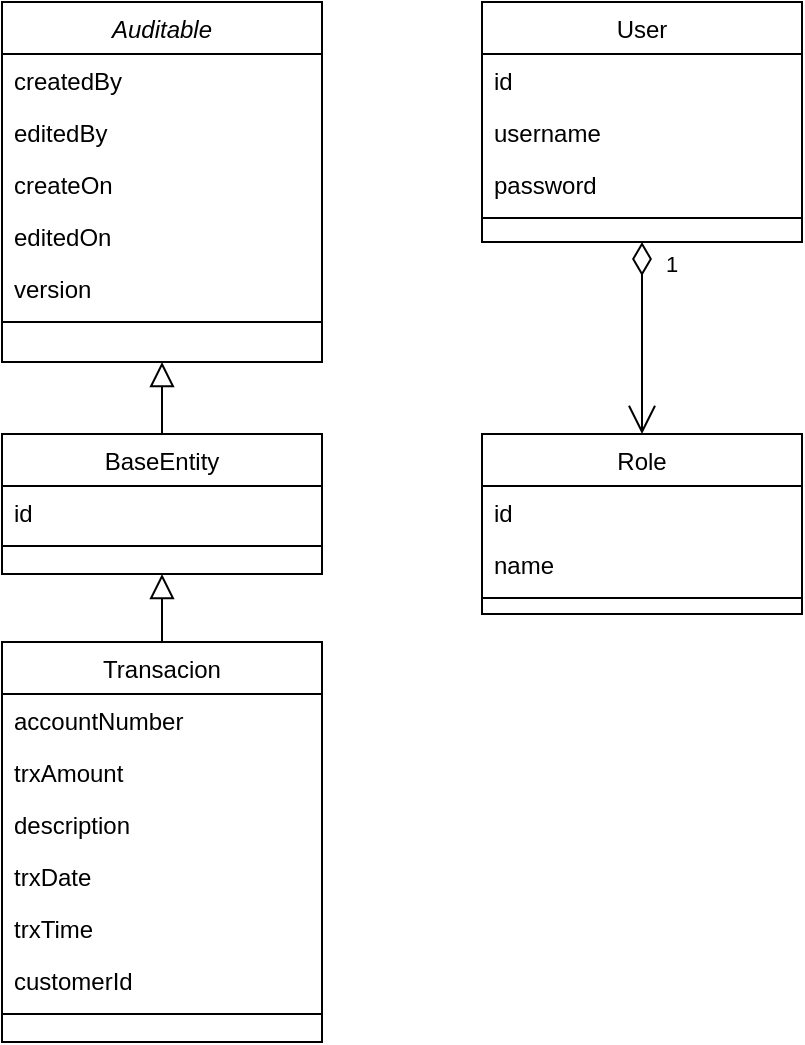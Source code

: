<mxfile version="13.5.7" type="device" pages="4"><diagram id="C5RBs43oDa-KdzZeNtuy" name="Class Diagram"><mxGraphModel dx="1106" dy="780" grid="1" gridSize="10" guides="1" tooltips="1" connect="1" arrows="1" fold="1" page="1" pageScale="1" pageWidth="827" pageHeight="1169" math="0" shadow="0"><root><mxCell id="WIyWlLk6GJQsqaUBKTNV-0"/><mxCell id="WIyWlLk6GJQsqaUBKTNV-1" parent="WIyWlLk6GJQsqaUBKTNV-0"/><mxCell id="zkfFHV4jXpPFQw0GAbJ--12" value="" style="endArrow=block;endSize=10;endFill=0;shadow=0;strokeWidth=1;rounded=0;edgeStyle=elbowEdgeStyle;elbow=vertical;entryX=0.5;entryY=1;entryDx=0;entryDy=0;" parent="WIyWlLk6GJQsqaUBKTNV-1" source="zkfFHV4jXpPFQw0GAbJ--6" target="zkfFHV4jXpPFQw0GAbJ--13" edge="1"><mxGeometry width="160" relative="1" as="geometry"><mxPoint x="200" y="203" as="sourcePoint"/><mxPoint x="390" y="429" as="targetPoint"/><Array as="points"><mxPoint x="280" y="460"/><mxPoint x="290" y="440"/></Array></mxGeometry></mxCell><mxCell id="zkfFHV4jXpPFQw0GAbJ--16" value="" style="endArrow=block;endSize=10;endFill=0;shadow=0;strokeWidth=1;rounded=0;edgeStyle=elbowEdgeStyle;elbow=vertical;" parent="WIyWlLk6GJQsqaUBKTNV-1" source="zkfFHV4jXpPFQw0GAbJ--13" target="zkfFHV4jXpPFQw0GAbJ--0" edge="1"><mxGeometry width="160" relative="1" as="geometry"><mxPoint x="210" y="373" as="sourcePoint"/><mxPoint x="310" y="271" as="targetPoint"/></mxGeometry></mxCell><mxCell id="zkfFHV4jXpPFQw0GAbJ--0" value="Auditable" style="swimlane;fontStyle=2;align=center;verticalAlign=top;childLayout=stackLayout;horizontal=1;startSize=26;horizontalStack=0;resizeParent=1;resizeLast=0;collapsible=1;marginBottom=0;rounded=0;shadow=0;strokeWidth=1;" parent="WIyWlLk6GJQsqaUBKTNV-1" vertex="1"><mxGeometry x="200" y="120" width="160" height="180" as="geometry"><mxRectangle x="230" y="140" width="160" height="26" as="alternateBounds"/></mxGeometry></mxCell><mxCell id="zkfFHV4jXpPFQw0GAbJ--1" value="createdBy" style="text;align=left;verticalAlign=top;spacingLeft=4;spacingRight=4;overflow=hidden;rotatable=0;points=[[0,0.5],[1,0.5]];portConstraint=eastwest;" parent="zkfFHV4jXpPFQw0GAbJ--0" vertex="1"><mxGeometry y="26" width="160" height="26" as="geometry"/></mxCell><mxCell id="zkfFHV4jXpPFQw0GAbJ--2" value="editedBy" style="text;align=left;verticalAlign=top;spacingLeft=4;spacingRight=4;overflow=hidden;rotatable=0;points=[[0,0.5],[1,0.5]];portConstraint=eastwest;rounded=0;shadow=0;html=0;" parent="zkfFHV4jXpPFQw0GAbJ--0" vertex="1"><mxGeometry y="52" width="160" height="26" as="geometry"/></mxCell><mxCell id="zkfFHV4jXpPFQw0GAbJ--3" value="createOn" style="text;align=left;verticalAlign=top;spacingLeft=4;spacingRight=4;overflow=hidden;rotatable=0;points=[[0,0.5],[1,0.5]];portConstraint=eastwest;rounded=0;shadow=0;html=0;" parent="zkfFHV4jXpPFQw0GAbJ--0" vertex="1"><mxGeometry y="78" width="160" height="26" as="geometry"/></mxCell><mxCell id="bzqabQ6r6UkUKJUCc8Vn-1" value="editedOn" style="text;align=left;verticalAlign=top;spacingLeft=4;spacingRight=4;overflow=hidden;rotatable=0;points=[[0,0.5],[1,0.5]];portConstraint=eastwest;rounded=0;shadow=0;html=0;" parent="zkfFHV4jXpPFQw0GAbJ--0" vertex="1"><mxGeometry y="104" width="160" height="26" as="geometry"/></mxCell><mxCell id="bzqabQ6r6UkUKJUCc8Vn-0" value="version" style="text;align=left;verticalAlign=top;spacingLeft=4;spacingRight=4;overflow=hidden;rotatable=0;points=[[0,0.5],[1,0.5]];portConstraint=eastwest;rounded=0;shadow=0;html=0;" parent="zkfFHV4jXpPFQw0GAbJ--0" vertex="1"><mxGeometry y="130" width="160" height="26" as="geometry"/></mxCell><mxCell id="zkfFHV4jXpPFQw0GAbJ--4" value="" style="line;html=1;strokeWidth=1;align=left;verticalAlign=middle;spacingTop=-1;spacingLeft=3;spacingRight=3;rotatable=0;labelPosition=right;points=[];portConstraint=eastwest;" parent="zkfFHV4jXpPFQw0GAbJ--0" vertex="1"><mxGeometry y="156" width="160" height="8" as="geometry"/></mxCell><mxCell id="zkfFHV4jXpPFQw0GAbJ--13" value="BaseEntity" style="swimlane;fontStyle=0;align=center;verticalAlign=top;childLayout=stackLayout;horizontal=1;startSize=26;horizontalStack=0;resizeParent=1;resizeLast=0;collapsible=1;marginBottom=0;rounded=0;shadow=0;strokeWidth=1;" parent="WIyWlLk6GJQsqaUBKTNV-1" vertex="1"><mxGeometry x="200" y="336" width="160" height="70" as="geometry"><mxRectangle x="340" y="380" width="170" height="26" as="alternateBounds"/></mxGeometry></mxCell><mxCell id="zkfFHV4jXpPFQw0GAbJ--14" value="id" style="text;align=left;verticalAlign=top;spacingLeft=4;spacingRight=4;overflow=hidden;rotatable=0;points=[[0,0.5],[1,0.5]];portConstraint=eastwest;" parent="zkfFHV4jXpPFQw0GAbJ--13" vertex="1"><mxGeometry y="26" width="160" height="26" as="geometry"/></mxCell><mxCell id="zkfFHV4jXpPFQw0GAbJ--15" value="" style="line;html=1;strokeWidth=1;align=left;verticalAlign=middle;spacingTop=-1;spacingLeft=3;spacingRight=3;rotatable=0;labelPosition=right;points=[];portConstraint=eastwest;" parent="zkfFHV4jXpPFQw0GAbJ--13" vertex="1"><mxGeometry y="52" width="160" height="8" as="geometry"/></mxCell><mxCell id="zkfFHV4jXpPFQw0GAbJ--17" value="User" style="swimlane;fontStyle=0;align=center;verticalAlign=top;childLayout=stackLayout;horizontal=1;startSize=26;horizontalStack=0;resizeParent=1;resizeLast=0;collapsible=1;marginBottom=0;rounded=0;shadow=0;strokeWidth=1;" parent="WIyWlLk6GJQsqaUBKTNV-1" vertex="1"><mxGeometry x="440" y="120" width="160" height="120" as="geometry"><mxRectangle x="550" y="140" width="160" height="26" as="alternateBounds"/></mxGeometry></mxCell><mxCell id="zkfFHV4jXpPFQw0GAbJ--19" value="id" style="text;align=left;verticalAlign=top;spacingLeft=4;spacingRight=4;overflow=hidden;rotatable=0;points=[[0,0.5],[1,0.5]];portConstraint=eastwest;rounded=0;shadow=0;html=0;" parent="zkfFHV4jXpPFQw0GAbJ--17" vertex="1"><mxGeometry y="26" width="160" height="26" as="geometry"/></mxCell><mxCell id="zkfFHV4jXpPFQw0GAbJ--18" value="username" style="text;align=left;verticalAlign=top;spacingLeft=4;spacingRight=4;overflow=hidden;rotatable=0;points=[[0,0.5],[1,0.5]];portConstraint=eastwest;" parent="zkfFHV4jXpPFQw0GAbJ--17" vertex="1"><mxGeometry y="52" width="160" height="26" as="geometry"/></mxCell><mxCell id="zkfFHV4jXpPFQw0GAbJ--20" value="password" style="text;align=left;verticalAlign=top;spacingLeft=4;spacingRight=4;overflow=hidden;rotatable=0;points=[[0,0.5],[1,0.5]];portConstraint=eastwest;rounded=0;shadow=0;html=0;" parent="zkfFHV4jXpPFQw0GAbJ--17" vertex="1"><mxGeometry y="78" width="160" height="26" as="geometry"/></mxCell><mxCell id="zkfFHV4jXpPFQw0GAbJ--23" value="" style="line;html=1;strokeWidth=1;align=left;verticalAlign=middle;spacingTop=-1;spacingLeft=3;spacingRight=3;rotatable=0;labelPosition=right;points=[];portConstraint=eastwest;" parent="zkfFHV4jXpPFQw0GAbJ--17" vertex="1"><mxGeometry y="104" width="160" height="8" as="geometry"/></mxCell><mxCell id="zkfFHV4jXpPFQw0GAbJ--6" value="Transacion" style="swimlane;fontStyle=0;align=center;verticalAlign=top;childLayout=stackLayout;horizontal=1;startSize=26;horizontalStack=0;resizeParent=1;resizeLast=0;collapsible=1;marginBottom=0;rounded=0;shadow=0;strokeWidth=1;" parent="WIyWlLk6GJQsqaUBKTNV-1" vertex="1"><mxGeometry x="200" y="440" width="160" height="200" as="geometry"><mxRectangle x="130" y="380" width="160" height="26" as="alternateBounds"/></mxGeometry></mxCell><mxCell id="zkfFHV4jXpPFQw0GAbJ--7" value="accountNumber" style="text;align=left;verticalAlign=top;spacingLeft=4;spacingRight=4;overflow=hidden;rotatable=0;points=[[0,0.5],[1,0.5]];portConstraint=eastwest;" parent="zkfFHV4jXpPFQw0GAbJ--6" vertex="1"><mxGeometry y="26" width="160" height="26" as="geometry"/></mxCell><mxCell id="bzqabQ6r6UkUKJUCc8Vn-3" value="trxAmount" style="text;align=left;verticalAlign=top;spacingLeft=4;spacingRight=4;overflow=hidden;rotatable=0;points=[[0,0.5],[1,0.5]];portConstraint=eastwest;rounded=0;shadow=0;html=0;" parent="zkfFHV4jXpPFQw0GAbJ--6" vertex="1"><mxGeometry y="52" width="160" height="26" as="geometry"/></mxCell><mxCell id="bzqabQ6r6UkUKJUCc8Vn-2" value="description" style="text;align=left;verticalAlign=top;spacingLeft=4;spacingRight=4;overflow=hidden;rotatable=0;points=[[0,0.5],[1,0.5]];portConstraint=eastwest;rounded=0;shadow=0;html=0;" parent="zkfFHV4jXpPFQw0GAbJ--6" vertex="1"><mxGeometry y="78" width="160" height="26" as="geometry"/></mxCell><mxCell id="bzqabQ6r6UkUKJUCc8Vn-4" value="trxDate" style="text;align=left;verticalAlign=top;spacingLeft=4;spacingRight=4;overflow=hidden;rotatable=0;points=[[0,0.5],[1,0.5]];portConstraint=eastwest;rounded=0;shadow=0;html=0;" parent="zkfFHV4jXpPFQw0GAbJ--6" vertex="1"><mxGeometry y="104" width="160" height="26" as="geometry"/></mxCell><mxCell id="bzqabQ6r6UkUKJUCc8Vn-5" value="trxTime" style="text;align=left;verticalAlign=top;spacingLeft=4;spacingRight=4;overflow=hidden;rotatable=0;points=[[0,0.5],[1,0.5]];portConstraint=eastwest;rounded=0;shadow=0;html=0;" parent="zkfFHV4jXpPFQw0GAbJ--6" vertex="1"><mxGeometry y="130" width="160" height="26" as="geometry"/></mxCell><mxCell id="zkfFHV4jXpPFQw0GAbJ--8" value="customerId" style="text;align=left;verticalAlign=top;spacingLeft=4;spacingRight=4;overflow=hidden;rotatable=0;points=[[0,0.5],[1,0.5]];portConstraint=eastwest;rounded=0;shadow=0;html=0;" parent="zkfFHV4jXpPFQw0GAbJ--6" vertex="1"><mxGeometry y="156" width="160" height="26" as="geometry"/></mxCell><mxCell id="zkfFHV4jXpPFQw0GAbJ--9" value="" style="line;html=1;strokeWidth=1;align=left;verticalAlign=middle;spacingTop=-1;spacingLeft=3;spacingRight=3;rotatable=0;labelPosition=right;points=[];portConstraint=eastwest;" parent="zkfFHV4jXpPFQw0GAbJ--6" vertex="1"><mxGeometry y="182" width="160" height="8" as="geometry"/></mxCell><mxCell id="bzqabQ6r6UkUKJUCc8Vn-7" value="Role" style="swimlane;fontStyle=0;align=center;verticalAlign=top;childLayout=stackLayout;horizontal=1;startSize=26;horizontalStack=0;resizeParent=1;resizeLast=0;collapsible=1;marginBottom=0;rounded=0;shadow=0;strokeWidth=1;" parent="WIyWlLk6GJQsqaUBKTNV-1" vertex="1"><mxGeometry x="440" y="336" width="160" height="90" as="geometry"><mxRectangle x="550" y="140" width="160" height="26" as="alternateBounds"/></mxGeometry></mxCell><mxCell id="bzqabQ6r6UkUKJUCc8Vn-8" value="id" style="text;align=left;verticalAlign=top;spacingLeft=4;spacingRight=4;overflow=hidden;rotatable=0;points=[[0,0.5],[1,0.5]];portConstraint=eastwest;rounded=0;shadow=0;html=0;" parent="bzqabQ6r6UkUKJUCc8Vn-7" vertex="1"><mxGeometry y="26" width="160" height="26" as="geometry"/></mxCell><mxCell id="bzqabQ6r6UkUKJUCc8Vn-9" value="name" style="text;align=left;verticalAlign=top;spacingLeft=4;spacingRight=4;overflow=hidden;rotatable=0;points=[[0,0.5],[1,0.5]];portConstraint=eastwest;" parent="bzqabQ6r6UkUKJUCc8Vn-7" vertex="1"><mxGeometry y="52" width="160" height="26" as="geometry"/></mxCell><mxCell id="bzqabQ6r6UkUKJUCc8Vn-11" value="" style="line;html=1;strokeWidth=1;align=left;verticalAlign=middle;spacingTop=-1;spacingLeft=3;spacingRight=3;rotatable=0;labelPosition=right;points=[];portConstraint=eastwest;" parent="bzqabQ6r6UkUKJUCc8Vn-7" vertex="1"><mxGeometry y="78" width="160" height="8" as="geometry"/></mxCell><mxCell id="bzqabQ6r6UkUKJUCc8Vn-13" value="1" style="endArrow=open;html=1;endSize=12;startArrow=diamondThin;startSize=14;startFill=0;edgeStyle=orthogonalEdgeStyle;align=left;verticalAlign=bottom;exitX=0.5;exitY=1;exitDx=0;exitDy=0;entryX=0.5;entryY=0;entryDx=0;entryDy=0;" parent="WIyWlLk6GJQsqaUBKTNV-1" source="zkfFHV4jXpPFQw0GAbJ--17" target="bzqabQ6r6UkUKJUCc8Vn-7" edge="1"><mxGeometry x="-0.583" y="10" relative="1" as="geometry"><mxPoint x="490" y="270" as="sourcePoint"/><mxPoint x="650" y="270" as="targetPoint"/><mxPoint as="offset"/></mxGeometry></mxCell></root></mxGraphModel></diagram><diagram id="LZ4tkAkGrH-Ruo1kleOr" name="Signup - Activity Diagram"><mxGraphModel dx="1106" dy="780" grid="1" gridSize="10" guides="1" tooltips="1" connect="1" arrows="1" fold="1" page="1" pageScale="1" pageWidth="827" pageHeight="1169" math="0" shadow="0"><root><mxCell id="kG45LGIuuzoDZoJVdzLA-0"/><mxCell id="kG45LGIuuzoDZoJVdzLA-1" parent="kG45LGIuuzoDZoJVdzLA-0"/><mxCell id="yp9Uej24bDXk_HZz9GEA-0" value="Sign up" style="swimlane;html=1;childLayout=stackLayout;startSize=20;rounded=0;shadow=0;comic=0;labelBackgroundColor=none;strokeWidth=1;fontFamily=Verdana;fontSize=12;align=center;" parent="kG45LGIuuzoDZoJVdzLA-1" vertex="1"><mxGeometry x="40" y="20" width="750" height="720" as="geometry"/></mxCell><mxCell id="yp9Uej24bDXk_HZz9GEA-1" value="Database" style="swimlane;html=1;startSize=20;" parent="yp9Uej24bDXk_HZz9GEA-0" vertex="1"><mxGeometry y="20" width="250" height="700" as="geometry"/></mxCell><mxCell id="yp9Uej24bDXk_HZz9GEA-33" value="Check DB" style="rounded=1;whiteSpace=wrap;html=1;shadow=0;comic=0;labelBackgroundColor=none;strokeWidth=1;fontFamily=Verdana;fontSize=12;align=center;arcSize=50;" parent="yp9Uej24bDXk_HZz9GEA-1" vertex="1"><mxGeometry x="75" y="210" width="100" height="30" as="geometry"/></mxCell><mxCell id="yp9Uej24bDXk_HZz9GEA-20" value="save user" style="rounded=1;whiteSpace=wrap;html=1;shadow=0;comic=0;labelBackgroundColor=none;strokeWidth=1;fontFamily=Verdana;fontSize=12;align=center;arcSize=50;" parent="yp9Uej24bDXk_HZz9GEA-1" vertex="1"><mxGeometry x="70" y="530" width="100" height="30" as="geometry"/></mxCell><mxCell id="yp9Uej24bDXk_HZz9GEA-10" value="Server" style="swimlane;html=1;startSize=20;" parent="yp9Uej24bDXk_HZz9GEA-0" vertex="1"><mxGeometry x="250" y="20" width="250" height="700" as="geometry"/></mxCell><mxCell id="tlFy95nyexxjI5gqX475-6" style="edgeStyle=orthogonalEdgeStyle;rounded=0;orthogonalLoop=1;jettySize=auto;html=1;entryX=0.5;entryY=0;entryDx=0;entryDy=0;" parent="yp9Uej24bDXk_HZz9GEA-10" source="tlFy95nyexxjI5gqX475-4" target="yp9Uej24bDXk_HZz9GEA-13" edge="1"><mxGeometry relative="1" as="geometry"/></mxCell><mxCell id="tlFy95nyexxjI5gqX475-4" value="" style="rhombus;whiteSpace=wrap;html=1;" parent="yp9Uej24bDXk_HZz9GEA-10" vertex="1"><mxGeometry x="70" y="280" width="80" height="80" as="geometry"/></mxCell><mxCell id="yp9Uej24bDXk_HZz9GEA-31" value="check username" style="rounded=1;whiteSpace=wrap;html=1;shadow=0;comic=0;labelBackgroundColor=none;strokeWidth=1;fontFamily=Verdana;fontSize=12;align=center;arcSize=50;" parent="yp9Uej24bDXk_HZz9GEA-10" vertex="1"><mxGeometry x="60" y="160" width="100" height="30" as="geometry"/></mxCell><mxCell id="yp9Uej24bDXk_HZz9GEA-13" value="Register" style="rounded=1;whiteSpace=wrap;html=1;shadow=0;comic=0;labelBackgroundColor=none;strokeWidth=1;fontFamily=Verdana;fontSize=12;align=center;arcSize=50;" parent="yp9Uej24bDXk_HZz9GEA-10" vertex="1"><mxGeometry x="64" y="450" width="100" height="30" as="geometry"/></mxCell><mxCell id="tlFy95nyexxjI5gqX475-9" value="username was free" style="text;html=1;strokeColor=none;fillColor=none;align=center;verticalAlign=middle;whiteSpace=wrap;rounded=0;" parent="yp9Uej24bDXk_HZz9GEA-10" vertex="1"><mxGeometry x="-10" y="390" width="110" height="20" as="geometry"/></mxCell><mxCell id="yp9Uej24bDXk_HZz9GEA-26" value="Lane 3" style="swimlane;html=1;startSize=20;" parent="yp9Uej24bDXk_HZz9GEA-0" vertex="1"><mxGeometry x="500" y="20" width="250" height="700" as="geometry"/></mxCell><mxCell id="yp9Uej24bDXk_HZz9GEA-27" style="edgeStyle=orthogonalEdgeStyle;rounded=0;html=1;labelBackgroundColor=none;startArrow=none;startFill=0;startSize=5;endArrow=classicThin;endFill=1;endSize=5;jettySize=auto;orthogonalLoop=1;strokeWidth=1;fontFamily=Verdana;fontSize=12" parent="yp9Uej24bDXk_HZz9GEA-26" source="yp9Uej24bDXk_HZz9GEA-28" target="yp9Uej24bDXk_HZz9GEA-29" edge="1"><mxGeometry relative="1" as="geometry"/></mxCell><mxCell id="tlFy95nyexxjI5gqX475-11" value="username exists" style="text;html=1;strokeColor=none;fillColor=none;align=center;verticalAlign=middle;whiteSpace=wrap;rounded=0;" parent="yp9Uej24bDXk_HZz9GEA-26" vertex="1"><mxGeometry y="300" width="110" height="20" as="geometry"/></mxCell><mxCell id="yp9Uej24bDXk_HZz9GEA-28" value="" style="ellipse;whiteSpace=wrap;html=1;rounded=0;shadow=0;comic=0;labelBackgroundColor=none;strokeWidth=1;fillColor=#000000;fontFamily=Verdana;fontSize=12;align=center;" parent="yp9Uej24bDXk_HZz9GEA-26" vertex="1"><mxGeometry x="80" y="40" width="40" height="40" as="geometry"/></mxCell><mxCell id="yp9Uej24bDXk_HZz9GEA-29" value="sign up" style="rounded=1;whiteSpace=wrap;html=1;shadow=0;comic=0;labelBackgroundColor=none;strokeWidth=1;fontFamily=Verdana;fontSize=12;align=center;arcSize=50;" parent="yp9Uej24bDXk_HZz9GEA-26" vertex="1"><mxGeometry x="50" y="110" width="100" height="30" as="geometry"/></mxCell><mxCell id="tlFy95nyexxjI5gqX475-1" value="" style="ellipse;html=1;shape=endState;fillColor=#000000;strokeColor=#ff0000;" parent="yp9Uej24bDXk_HZz9GEA-26" vertex="1"><mxGeometry x="85" y="648" width="30" height="30" as="geometry"/></mxCell><mxCell id="tlFy95nyexxjI5gqX475-13" style="edgeStyle=orthogonalEdgeStyle;rounded=0;orthogonalLoop=1;jettySize=auto;html=1;entryX=0.5;entryY=1;entryDx=0;entryDy=0;dashed=1;" parent="yp9Uej24bDXk_HZz9GEA-26" source="tlFy95nyexxjI5gqX475-12" target="yp9Uej24bDXk_HZz9GEA-29" edge="1"><mxGeometry relative="1" as="geometry"/></mxCell><mxCell id="tlFy95nyexxjI5gqX475-12" value="&lt;span style=&quot;color: rgb(80 , 80 , 80) ; font-family: &amp;#34;opensans&amp;#34; , &amp;#34;helvetica&amp;#34; , &amp;#34;arial&amp;#34; , sans-serif ; background-color: rgb(255 , 255 , 255)&quot;&gt;&lt;br&gt;/api/auth/signup&lt;/span&gt;" style="shape=note;whiteSpace=wrap;html=1;size=14;verticalAlign=top;align=center;spacingTop=-6;" parent="yp9Uej24bDXk_HZz9GEA-26" vertex="1"><mxGeometry x="30" y="200" width="140" height="40" as="geometry"/></mxCell><mxCell id="tlFy95nyexxjI5gqX475-2" style="edgeStyle=orthogonalEdgeStyle;rounded=0;orthogonalLoop=1;jettySize=auto;html=1;" parent="yp9Uej24bDXk_HZz9GEA-0" source="yp9Uej24bDXk_HZz9GEA-29" target="yp9Uej24bDXk_HZz9GEA-31" edge="1"><mxGeometry relative="1" as="geometry"/></mxCell><mxCell id="tlFy95nyexxjI5gqX475-3" style="edgeStyle=orthogonalEdgeStyle;rounded=0;orthogonalLoop=1;jettySize=auto;html=1;entryX=0.5;entryY=0;entryDx=0;entryDy=0;" parent="yp9Uej24bDXk_HZz9GEA-0" source="yp9Uej24bDXk_HZz9GEA-31" target="yp9Uej24bDXk_HZz9GEA-33" edge="1"><mxGeometry relative="1" as="geometry"/></mxCell><mxCell id="tlFy95nyexxjI5gqX475-5" style="edgeStyle=orthogonalEdgeStyle;rounded=0;orthogonalLoop=1;jettySize=auto;html=1;entryX=0;entryY=0.5;entryDx=0;entryDy=0;" parent="yp9Uej24bDXk_HZz9GEA-0" source="yp9Uej24bDXk_HZz9GEA-33" target="tlFy95nyexxjI5gqX475-4" edge="1"><mxGeometry relative="1" as="geometry"><Array as="points"><mxPoint x="125" y="340"/></Array></mxGeometry></mxCell><mxCell id="tlFy95nyexxjI5gqX475-7" style="edgeStyle=orthogonalEdgeStyle;rounded=0;orthogonalLoop=1;jettySize=auto;html=1;" parent="yp9Uej24bDXk_HZz9GEA-0" source="yp9Uej24bDXk_HZz9GEA-13" target="yp9Uej24bDXk_HZz9GEA-20" edge="1"><mxGeometry relative="1" as="geometry"/></mxCell><mxCell id="tlFy95nyexxjI5gqX475-8" style="edgeStyle=orthogonalEdgeStyle;rounded=0;orthogonalLoop=1;jettySize=auto;html=1;" parent="yp9Uej24bDXk_HZz9GEA-0" source="yp9Uej24bDXk_HZz9GEA-20" target="tlFy95nyexxjI5gqX475-1" edge="1"><mxGeometry relative="1" as="geometry"><Array as="points"><mxPoint x="120" y="683"/></Array></mxGeometry></mxCell><mxCell id="tlFy95nyexxjI5gqX475-10" style="edgeStyle=orthogonalEdgeStyle;rounded=0;orthogonalLoop=1;jettySize=auto;html=1;" parent="yp9Uej24bDXk_HZz9GEA-0" source="tlFy95nyexxjI5gqX475-4" target="tlFy95nyexxjI5gqX475-1" edge="1"><mxGeometry relative="1" as="geometry"/></mxCell></root></mxGraphModel></diagram><diagram id="3PhvFvJRYPFMdfPC0PZu" name="Signin - Activity Diagram"><mxGraphModel dx="1106" dy="780" grid="1" gridSize="10" guides="1" tooltips="1" connect="1" arrows="1" fold="1" page="1" pageScale="1" pageWidth="827" pageHeight="1169" math="0" shadow="0"><root><mxCell id="S22fto_W-qZyoDlu6661-0"/><mxCell id="S22fto_W-qZyoDlu6661-1" parent="S22fto_W-qZyoDlu6661-0"/><mxCell id="eqJsa0xajoPHEgHJlcsA-0" value="Sign in" style="swimlane;html=1;childLayout=stackLayout;startSize=20;rounded=0;shadow=0;comic=0;labelBackgroundColor=none;strokeWidth=1;fontFamily=Verdana;fontSize=12;align=center;" parent="S22fto_W-qZyoDlu6661-1" vertex="1"><mxGeometry x="40" y="20" width="750" height="720" as="geometry"/></mxCell><mxCell id="eqJsa0xajoPHEgHJlcsA-1" value="Database" style="swimlane;html=1;startSize=20;" parent="eqJsa0xajoPHEgHJlcsA-0" vertex="1"><mxGeometry y="20" width="250" height="700" as="geometry"/></mxCell><mxCell id="eqJsa0xajoPHEgHJlcsA-2" value="Check DB" style="rounded=1;whiteSpace=wrap;html=1;shadow=0;comic=0;labelBackgroundColor=none;strokeWidth=1;fontFamily=Verdana;fontSize=12;align=center;arcSize=50;" parent="eqJsa0xajoPHEgHJlcsA-1" vertex="1"><mxGeometry x="75" y="210" width="100" height="30" as="geometry"/></mxCell><mxCell id="eqJsa0xajoPHEgHJlcsA-4" value="Server" style="swimlane;html=1;startSize=20;" parent="eqJsa0xajoPHEgHJlcsA-0" vertex="1"><mxGeometry x="250" y="20" width="250" height="700" as="geometry"/></mxCell><mxCell id="eqJsa0xajoPHEgHJlcsA-5" style="edgeStyle=orthogonalEdgeStyle;rounded=0;orthogonalLoop=1;jettySize=auto;html=1;entryX=0.5;entryY=0;entryDx=0;entryDy=0;" parent="eqJsa0xajoPHEgHJlcsA-4" source="eqJsa0xajoPHEgHJlcsA-6" target="eqJsa0xajoPHEgHJlcsA-8" edge="1"><mxGeometry relative="1" as="geometry"/></mxCell><mxCell id="eqJsa0xajoPHEgHJlcsA-6" value="Check Password" style="rhombus;whiteSpace=wrap;html=1;" parent="eqJsa0xajoPHEgHJlcsA-4" vertex="1"><mxGeometry x="70" y="280" width="80" height="80" as="geometry"/></mxCell><mxCell id="eqJsa0xajoPHEgHJlcsA-7" value="find user" style="rounded=1;whiteSpace=wrap;html=1;shadow=0;comic=0;labelBackgroundColor=none;strokeWidth=1;fontFamily=Verdana;fontSize=12;align=center;arcSize=50;" parent="eqJsa0xajoPHEgHJlcsA-4" vertex="1"><mxGeometry x="60" y="160" width="100" height="30" as="geometry"/></mxCell><mxCell id="eqJsa0xajoPHEgHJlcsA-8" value="generate token" style="rounded=1;whiteSpace=wrap;html=1;shadow=0;comic=0;labelBackgroundColor=none;strokeWidth=1;fontFamily=Verdana;fontSize=12;align=center;arcSize=50;" parent="eqJsa0xajoPHEgHJlcsA-4" vertex="1"><mxGeometry x="64" y="450" width="100" height="30" as="geometry"/></mxCell><mxCell id="eqJsa0xajoPHEgHJlcsA-9" value="correct password" style="text;html=1;strokeColor=none;fillColor=none;align=center;verticalAlign=middle;whiteSpace=wrap;rounded=0;" parent="eqJsa0xajoPHEgHJlcsA-4" vertex="1"><mxGeometry x="-10" y="390" width="110" height="20" as="geometry"/></mxCell><mxCell id="eqJsa0xajoPHEgHJlcsA-10" value="Lane 3" style="swimlane;html=1;startSize=20;" parent="eqJsa0xajoPHEgHJlcsA-0" vertex="1"><mxGeometry x="500" y="20" width="250" height="700" as="geometry"/></mxCell><mxCell id="eqJsa0xajoPHEgHJlcsA-11" style="edgeStyle=orthogonalEdgeStyle;rounded=0;html=1;labelBackgroundColor=none;startArrow=none;startFill=0;startSize=5;endArrow=classicThin;endFill=1;endSize=5;jettySize=auto;orthogonalLoop=1;strokeWidth=1;fontFamily=Verdana;fontSize=12" parent="eqJsa0xajoPHEgHJlcsA-10" source="eqJsa0xajoPHEgHJlcsA-13" target="eqJsa0xajoPHEgHJlcsA-14" edge="1"><mxGeometry relative="1" as="geometry"/></mxCell><mxCell id="eqJsa0xajoPHEgHJlcsA-12" value="wrong password" style="text;html=1;strokeColor=none;fillColor=none;align=center;verticalAlign=middle;whiteSpace=wrap;rounded=0;" parent="eqJsa0xajoPHEgHJlcsA-10" vertex="1"><mxGeometry y="300" width="110" height="20" as="geometry"/></mxCell><mxCell id="eqJsa0xajoPHEgHJlcsA-13" value="" style="ellipse;whiteSpace=wrap;html=1;rounded=0;shadow=0;comic=0;labelBackgroundColor=none;strokeWidth=1;fillColor=#000000;fontFamily=Verdana;fontSize=12;align=center;" parent="eqJsa0xajoPHEgHJlcsA-10" vertex="1"><mxGeometry x="80" y="40" width="40" height="40" as="geometry"/></mxCell><mxCell id="eqJsa0xajoPHEgHJlcsA-14" value="sign in" style="rounded=1;whiteSpace=wrap;html=1;shadow=0;comic=0;labelBackgroundColor=none;strokeWidth=1;fontFamily=Verdana;fontSize=12;align=center;arcSize=50;" parent="eqJsa0xajoPHEgHJlcsA-10" vertex="1"><mxGeometry x="50" y="110" width="100" height="30" as="geometry"/></mxCell><mxCell id="eqJsa0xajoPHEgHJlcsA-15" value="" style="ellipse;html=1;shape=endState;fillColor=#000000;strokeColor=#ff0000;" parent="eqJsa0xajoPHEgHJlcsA-10" vertex="1"><mxGeometry x="85" y="648" width="30" height="30" as="geometry"/></mxCell><mxCell id="eqJsa0xajoPHEgHJlcsA-16" style="edgeStyle=orthogonalEdgeStyle;rounded=0;orthogonalLoop=1;jettySize=auto;html=1;entryX=0.5;entryY=1;entryDx=0;entryDy=0;dashed=1;" parent="eqJsa0xajoPHEgHJlcsA-10" source="eqJsa0xajoPHEgHJlcsA-17" target="eqJsa0xajoPHEgHJlcsA-14" edge="1"><mxGeometry relative="1" as="geometry"/></mxCell><mxCell id="eqJsa0xajoPHEgHJlcsA-17" value="&lt;span style=&quot;color: rgb(80 , 80 , 80) ; font-family: &amp;#34;opensans&amp;#34; , &amp;#34;helvetica&amp;#34; , &amp;#34;arial&amp;#34; , sans-serif ; background-color: rgb(255 , 255 , 255)&quot;&gt;&lt;br&gt;/api/auth/&lt;/span&gt;&lt;span style=&quot;color: rgb(80 , 80 , 80) ; font-family: &amp;#34;opensans&amp;#34; , &amp;#34;helvetica&amp;#34; , &amp;#34;arial&amp;#34; , sans-serif ; text-align: left ; background-color: rgb(255 , 255 , 255)&quot;&gt;signin&lt;/span&gt;" style="shape=note;whiteSpace=wrap;html=1;size=14;verticalAlign=top;align=center;spacingTop=-6;" parent="eqJsa0xajoPHEgHJlcsA-10" vertex="1"><mxGeometry x="30" y="200" width="140" height="40" as="geometry"/></mxCell><mxCell id="eqJsa0xajoPHEgHJlcsA-18" style="edgeStyle=orthogonalEdgeStyle;rounded=0;orthogonalLoop=1;jettySize=auto;html=1;" parent="eqJsa0xajoPHEgHJlcsA-0" source="eqJsa0xajoPHEgHJlcsA-14" target="eqJsa0xajoPHEgHJlcsA-7" edge="1"><mxGeometry relative="1" as="geometry"/></mxCell><mxCell id="eqJsa0xajoPHEgHJlcsA-19" style="edgeStyle=orthogonalEdgeStyle;rounded=0;orthogonalLoop=1;jettySize=auto;html=1;entryX=0.5;entryY=0;entryDx=0;entryDy=0;" parent="eqJsa0xajoPHEgHJlcsA-0" source="eqJsa0xajoPHEgHJlcsA-7" target="eqJsa0xajoPHEgHJlcsA-2" edge="1"><mxGeometry relative="1" as="geometry"/></mxCell><mxCell id="eqJsa0xajoPHEgHJlcsA-20" style="edgeStyle=orthogonalEdgeStyle;rounded=0;orthogonalLoop=1;jettySize=auto;html=1;entryX=0;entryY=0.5;entryDx=0;entryDy=0;" parent="eqJsa0xajoPHEgHJlcsA-0" source="eqJsa0xajoPHEgHJlcsA-2" target="eqJsa0xajoPHEgHJlcsA-6" edge="1"><mxGeometry relative="1" as="geometry"><Array as="points"><mxPoint x="125" y="340"/></Array></mxGeometry></mxCell><mxCell id="eqJsa0xajoPHEgHJlcsA-23" style="edgeStyle=orthogonalEdgeStyle;rounded=0;orthogonalLoop=1;jettySize=auto;html=1;" parent="eqJsa0xajoPHEgHJlcsA-0" source="eqJsa0xajoPHEgHJlcsA-6" target="eqJsa0xajoPHEgHJlcsA-15" edge="1"><mxGeometry relative="1" as="geometry"/></mxCell><mxCell id="eqJsa0xajoPHEgHJlcsA-24" style="edgeStyle=orthogonalEdgeStyle;rounded=0;orthogonalLoop=1;jettySize=auto;html=1;" parent="eqJsa0xajoPHEgHJlcsA-0" source="eqJsa0xajoPHEgHJlcsA-8" target="eqJsa0xajoPHEgHJlcsA-15" edge="1"><mxGeometry relative="1" as="geometry"><Array as="points"><mxPoint x="364" y="683"/></Array></mxGeometry></mxCell></root></mxGraphModel></diagram><diagram id="a5zrL-JUVsDeK4bu2o43" name="File Process - Activity Diagram"><mxGraphModel dx="1106" dy="780" grid="1" gridSize="10" guides="1" tooltips="1" connect="1" arrows="1" fold="1" page="1" pageScale="1" pageWidth="827" pageHeight="1169" math="0" shadow="0"><root><mxCell id="RRN_8tzwMhgHh3PSQrrZ-0"/><mxCell id="RRN_8tzwMhgHh3PSQrrZ-1" parent="RRN_8tzwMhgHh3PSQrrZ-0"/><mxCell id="jwGD8pDChmGwr8gWaIE--0" value="File Processing" style="swimlane;html=1;childLayout=stackLayout;startSize=20;rounded=0;shadow=0;comic=0;labelBackgroundColor=none;strokeWidth=1;fontFamily=Verdana;fontSize=12;align=center;" parent="RRN_8tzwMhgHh3PSQrrZ-1" vertex="1"><mxGeometry x="40" y="20" width="750" height="520" as="geometry"/></mxCell><mxCell id="jwGD8pDChmGwr8gWaIE--1" value="Database" style="swimlane;html=1;startSize=20;" parent="jwGD8pDChmGwr8gWaIE--0" vertex="1"><mxGeometry y="20" width="250" height="500" as="geometry"/></mxCell><mxCell id="jwGD8pDChmGwr8gWaIE--2" value="save into DB" style="rounded=1;whiteSpace=wrap;html=1;shadow=0;comic=0;labelBackgroundColor=none;strokeWidth=1;fontFamily=Verdana;fontSize=12;align=center;arcSize=50;" parent="jwGD8pDChmGwr8gWaIE--1" vertex="1"><mxGeometry x="75" y="210" width="100" height="30" as="geometry"/></mxCell><mxCell id="jwGD8pDChmGwr8gWaIE--3" value="Server" style="swimlane;html=1;startSize=20;" parent="jwGD8pDChmGwr8gWaIE--0" vertex="1"><mxGeometry x="250" y="20" width="250" height="500" as="geometry"/></mxCell><mxCell id="jwGD8pDChmGwr8gWaIE--6" value="start batch processing" style="rounded=1;whiteSpace=wrap;html=1;shadow=0;comic=0;labelBackgroundColor=none;strokeWidth=1;fontFamily=Verdana;fontSize=12;align=center;arcSize=50;" parent="jwGD8pDChmGwr8gWaIE--3" vertex="1"><mxGeometry x="60" y="160" width="100" height="30" as="geometry"/></mxCell><mxCell id="jwGD8pDChmGwr8gWaIE--23" style="edgeStyle=orthogonalEdgeStyle;rounded=0;orthogonalLoop=1;jettySize=auto;html=1;entryX=0.5;entryY=1;entryDx=0;entryDy=0;dashed=1;" parent="jwGD8pDChmGwr8gWaIE--3" source="jwGD8pDChmGwr8gWaIE--22" target="jwGD8pDChmGwr8gWaIE--6" edge="1"><mxGeometry relative="1" as="geometry"/></mxCell><mxCell id="jwGD8pDChmGwr8gWaIE--22" value="&lt;br&gt;create a list of object from file for saving into DB in batch" style="shape=note;whiteSpace=wrap;html=1;size=14;verticalAlign=top;align=left;spacingTop=-6;" parent="jwGD8pDChmGwr8gWaIE--3" vertex="1"><mxGeometry x="20" y="260" width="180" height="70" as="geometry"/></mxCell><mxCell id="jwGD8pDChmGwr8gWaIE--25" value="return result" style="rounded=1;whiteSpace=wrap;html=1;shadow=0;comic=0;labelBackgroundColor=none;strokeWidth=1;fontFamily=Verdana;fontSize=12;align=center;arcSize=50;" parent="jwGD8pDChmGwr8gWaIE--3" vertex="1"><mxGeometry x="70" y="450" width="100" height="30" as="geometry"/></mxCell><mxCell id="jwGD8pDChmGwr8gWaIE--9" value="Lane 3" style="swimlane;html=1;startSize=20;" parent="jwGD8pDChmGwr8gWaIE--0" vertex="1"><mxGeometry x="500" y="20" width="250" height="500" as="geometry"/></mxCell><mxCell id="jwGD8pDChmGwr8gWaIE--10" style="edgeStyle=orthogonalEdgeStyle;rounded=0;html=1;labelBackgroundColor=none;startArrow=none;startFill=0;startSize=5;endArrow=classicThin;endFill=1;endSize=5;jettySize=auto;orthogonalLoop=1;strokeWidth=1;fontFamily=Verdana;fontSize=12" parent="jwGD8pDChmGwr8gWaIE--9" source="jwGD8pDChmGwr8gWaIE--12" target="jwGD8pDChmGwr8gWaIE--13" edge="1"><mxGeometry relative="1" as="geometry"/></mxCell><mxCell id="jwGD8pDChmGwr8gWaIE--12" value="" style="ellipse;whiteSpace=wrap;html=1;rounded=0;shadow=0;comic=0;labelBackgroundColor=none;strokeWidth=1;fillColor=#000000;fontFamily=Verdana;fontSize=12;align=center;" parent="jwGD8pDChmGwr8gWaIE--9" vertex="1"><mxGeometry x="80" y="40" width="40" height="40" as="geometry"/></mxCell><mxCell id="jwGD8pDChmGwr8gWaIE--13" value="upload file" style="rounded=1;whiteSpace=wrap;html=1;shadow=0;comic=0;labelBackgroundColor=none;strokeWidth=1;fontFamily=Verdana;fontSize=12;align=center;arcSize=50;" parent="jwGD8pDChmGwr8gWaIE--9" vertex="1"><mxGeometry x="50" y="110" width="100" height="30" as="geometry"/></mxCell><mxCell id="jwGD8pDChmGwr8gWaIE--15" style="edgeStyle=orthogonalEdgeStyle;rounded=0;orthogonalLoop=1;jettySize=auto;html=1;entryX=0.5;entryY=1;entryDx=0;entryDy=0;dashed=1;" parent="jwGD8pDChmGwr8gWaIE--9" source="jwGD8pDChmGwr8gWaIE--16" target="jwGD8pDChmGwr8gWaIE--13" edge="1"><mxGeometry relative="1" as="geometry"/></mxCell><mxCell id="jwGD8pDChmGwr8gWaIE--16" value="&lt;span style=&quot;color: rgb(80 , 80 , 80) ; font-family: &amp;#34;opensans&amp;#34; , &amp;#34;helvetica&amp;#34; , &amp;#34;arial&amp;#34; , sans-serif ; text-align: left ; background-color: rgb(255 , 255 , 255)&quot;&gt;&lt;br&gt;/api/transactions/upload&lt;/span&gt;" style="shape=note;whiteSpace=wrap;html=1;size=14;verticalAlign=top;align=center;spacingTop=-6;" parent="jwGD8pDChmGwr8gWaIE--9" vertex="1"><mxGeometry x="10" y="200" width="180" height="40" as="geometry"/></mxCell><mxCell id="jwGD8pDChmGwr8gWaIE--14" value="" style="ellipse;html=1;shape=endState;fillColor=#000000;strokeColor=#ff0000;" parent="jwGD8pDChmGwr8gWaIE--9" vertex="1"><mxGeometry x="100" y="450" width="30" height="30" as="geometry"/></mxCell><mxCell id="jwGD8pDChmGwr8gWaIE--17" style="edgeStyle=orthogonalEdgeStyle;rounded=0;orthogonalLoop=1;jettySize=auto;html=1;" parent="jwGD8pDChmGwr8gWaIE--0" source="jwGD8pDChmGwr8gWaIE--13" target="jwGD8pDChmGwr8gWaIE--6" edge="1"><mxGeometry relative="1" as="geometry"/></mxCell><mxCell id="jwGD8pDChmGwr8gWaIE--18" style="edgeStyle=orthogonalEdgeStyle;rounded=0;orthogonalLoop=1;jettySize=auto;html=1;entryX=0.5;entryY=0;entryDx=0;entryDy=0;" parent="jwGD8pDChmGwr8gWaIE--0" source="jwGD8pDChmGwr8gWaIE--6" target="jwGD8pDChmGwr8gWaIE--2" edge="1"><mxGeometry relative="1" as="geometry"/></mxCell><mxCell id="jwGD8pDChmGwr8gWaIE--26" style="edgeStyle=orthogonalEdgeStyle;rounded=0;orthogonalLoop=1;jettySize=auto;html=1;entryX=0;entryY=0.5;entryDx=0;entryDy=0;" parent="jwGD8pDChmGwr8gWaIE--0" source="jwGD8pDChmGwr8gWaIE--2" target="jwGD8pDChmGwr8gWaIE--25" edge="1"><mxGeometry relative="1" as="geometry"><Array as="points"><mxPoint x="125" y="485"/></Array></mxGeometry></mxCell><mxCell id="jwGD8pDChmGwr8gWaIE--27" style="edgeStyle=orthogonalEdgeStyle;rounded=0;orthogonalLoop=1;jettySize=auto;html=1;" parent="jwGD8pDChmGwr8gWaIE--0" source="jwGD8pDChmGwr8gWaIE--25" target="jwGD8pDChmGwr8gWaIE--14" edge="1"><mxGeometry relative="1" as="geometry"/></mxCell></root></mxGraphModel></diagram></mxfile>
